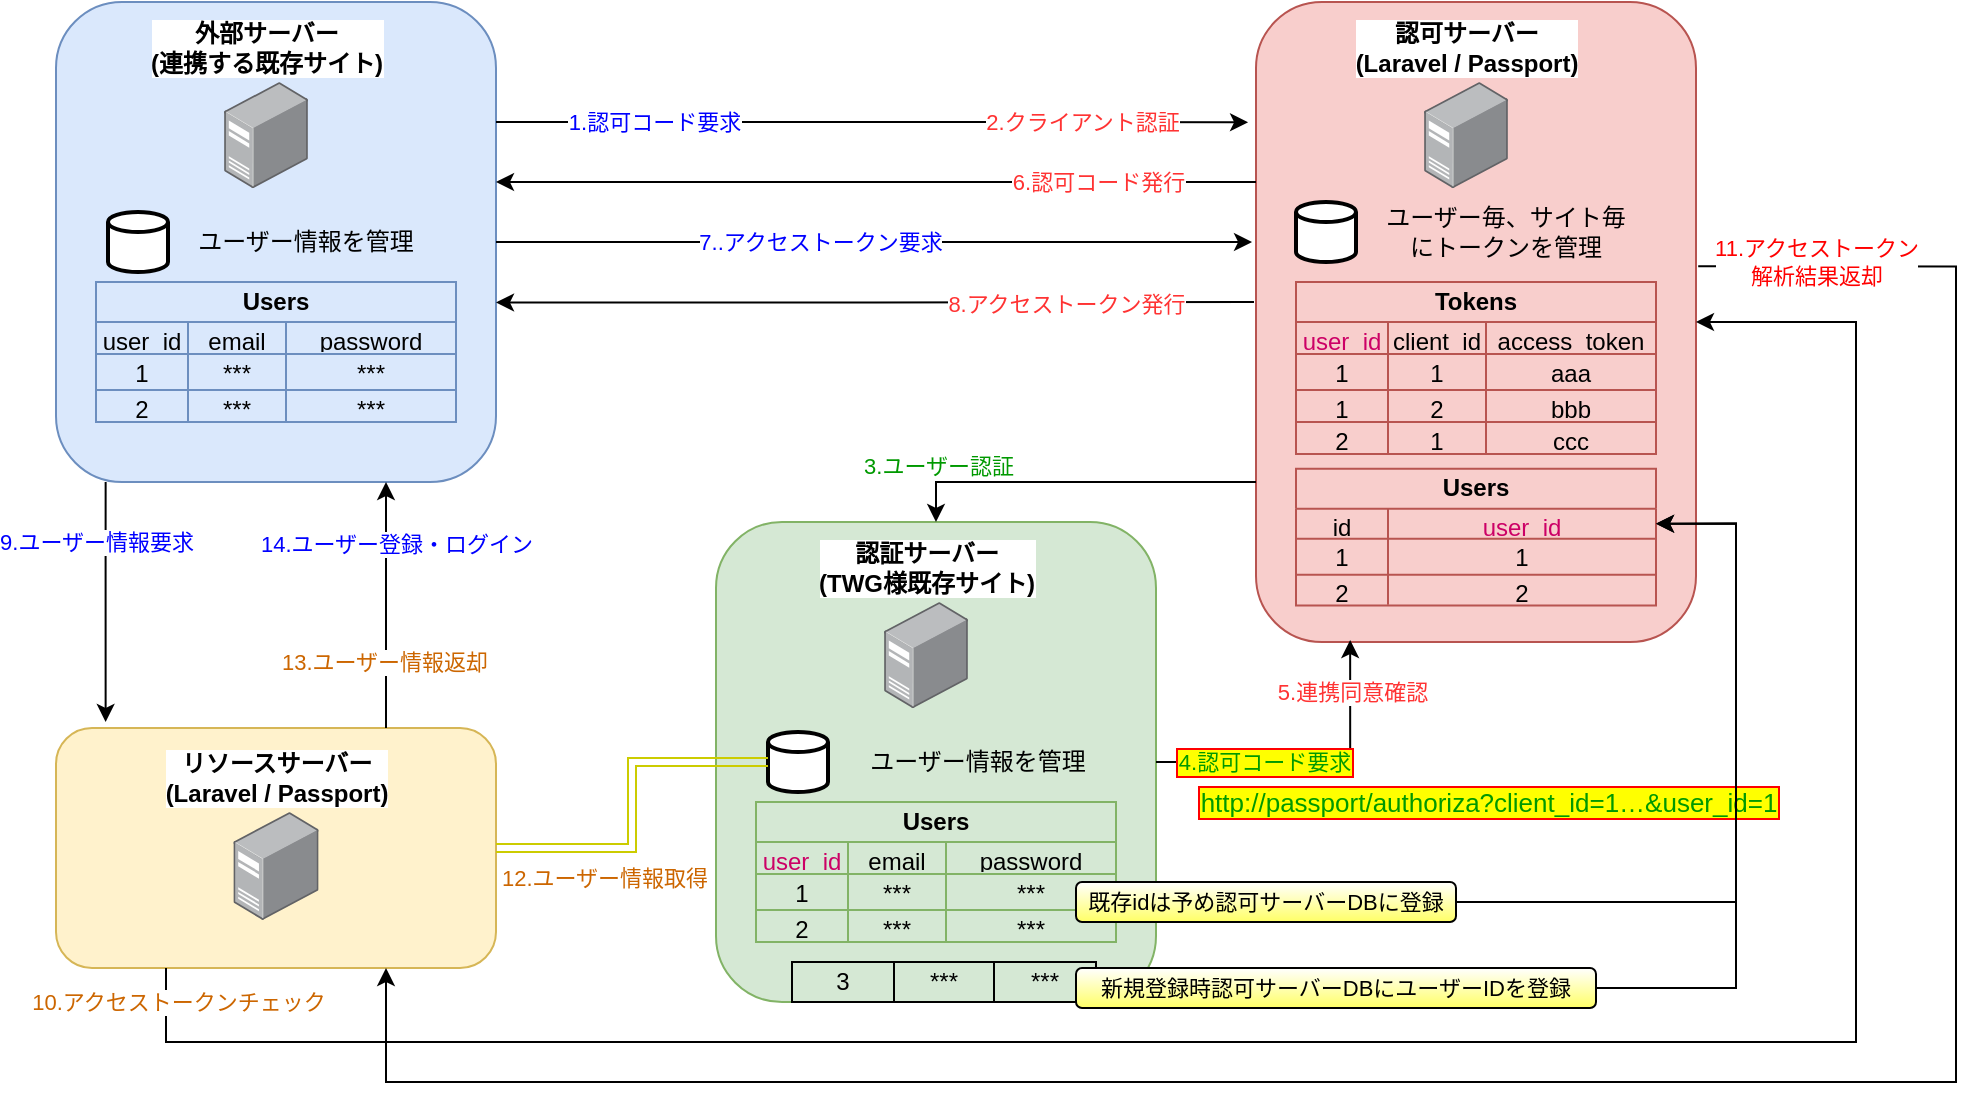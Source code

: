 <mxfile version="13.9.7" type="device"><diagram id="AtajZji_H-ze_EgIL12_" name="Page-1"><mxGraphModel dx="1422" dy="705" grid="1" gridSize="10" guides="1" tooltips="1" connect="1" arrows="1" fold="1" page="1" pageScale="1" pageWidth="827" pageHeight="1169" math="0" shadow="0"><root><mxCell id="0"/><mxCell id="1" parent="0"/><mxCell id="fhlVzqpPCK5Ox--r4fCG-181" value="" style="group" parent="1" vertex="1" connectable="0"><mxGeometry x="40" y="360" width="220" height="123" as="geometry"/></mxCell><mxCell id="fhlVzqpPCK5Ox--r4fCG-166" value="" style="rounded=1;whiteSpace=wrap;html=1;fillColor=#fff2cc;fontSize=11;strokeColor=#d6b656;fontStyle=1" parent="fhlVzqpPCK5Ox--r4fCG-181" vertex="1"><mxGeometry y="3" width="220" height="120" as="geometry"/></mxCell><mxCell id="fhlVzqpPCK5Ox--r4fCG-2" value="リソースサーバー&lt;br&gt;(Laravel / Passport)" style="points=[];aspect=fixed;html=1;align=center;shadow=0;dashed=0;image;image=img/lib/allied_telesis/computer_and_terminals/Server_Desktop.svg;labelPosition=center;verticalLabelPosition=top;verticalAlign=bottom;fontStyle=1" parent="fhlVzqpPCK5Ox--r4fCG-181" vertex="1"><mxGeometry x="88.7" y="45" width="42.6" height="54" as="geometry"/></mxCell><mxCell id="fhlVzqpPCK5Ox--r4fCG-70" value="" style="group;perimeterSpacing=0;rounded=1;fontStyle=0" parent="1" vertex="1" connectable="0"><mxGeometry x="660" y="20" width="200" height="320" as="geometry"/></mxCell><mxCell id="fhlVzqpPCK5Ox--r4fCG-71" value="" style="rounded=1;whiteSpace=wrap;html=1;fillColor=#f8cecc;strokeColor=#b85450;" parent="fhlVzqpPCK5Ox--r4fCG-70" vertex="1"><mxGeometry x="-20" y="-20" width="220" height="320" as="geometry"/></mxCell><mxCell id="fhlVzqpPCK5Ox--r4fCG-1" value="認可サーバー&lt;br&gt;(Laravel / Passport)" style="points=[];aspect=fixed;html=1;align=center;shadow=0;dashed=0;image;image=img/lib/allied_telesis/computer_and_terminals/Server_Desktop.svg;labelPosition=center;verticalLabelPosition=top;verticalAlign=bottom;fontStyle=1" parent="fhlVzqpPCK5Ox--r4fCG-70" vertex="1"><mxGeometry x="64.05" y="20" width="41.902" height="53.115" as="geometry"/></mxCell><mxCell id="fhlVzqpPCK5Ox--r4fCG-66" value="" style="group" parent="fhlVzqpPCK5Ox--r4fCG-70" vertex="1" connectable="0"><mxGeometry y="80" width="180.0" height="126" as="geometry"/></mxCell><mxCell id="fhlVzqpPCK5Ox--r4fCG-40" value="Tokens" style="shape=table;html=1;whiteSpace=wrap;startSize=20;container=1;collapsible=0;childLayout=tableLayout;fontStyle=1;align=center;fillColor=#f8cecc;strokeColor=#b85450;" parent="fhlVzqpPCK5Ox--r4fCG-66" vertex="1"><mxGeometry y="40" width="180.0" height="86" as="geometry"/></mxCell><mxCell id="fhlVzqpPCK5Ox--r4fCG-41" value="" style="shape=partialRectangle;html=1;whiteSpace=wrap;collapsible=0;dropTarget=0;pointerEvents=0;fillColor=none;top=0;left=0;bottom=0;right=0;points=[[0,0.5],[1,0.5]];portConstraint=eastwest;" parent="fhlVzqpPCK5Ox--r4fCG-40" vertex="1"><mxGeometry y="20" width="180.0" height="16" as="geometry"/></mxCell><mxCell id="fhlVzqpPCK5Ox--r4fCG-42" value="user_id" style="shape=partialRectangle;html=1;whiteSpace=wrap;connectable=0;fillColor=none;top=0;left=0;bottom=0;right=0;overflow=hidden;fontColor=#CC0066;" parent="fhlVzqpPCK5Ox--r4fCG-41" vertex="1"><mxGeometry width="46" height="16" as="geometry"/></mxCell><mxCell id="fhlVzqpPCK5Ox--r4fCG-43" value="client_id" style="shape=partialRectangle;html=1;whiteSpace=wrap;connectable=0;fillColor=none;top=0;left=0;bottom=0;right=0;overflow=hidden;" parent="fhlVzqpPCK5Ox--r4fCG-41" vertex="1"><mxGeometry x="46" width="49" height="16" as="geometry"/></mxCell><mxCell id="fhlVzqpPCK5Ox--r4fCG-44" value="access_token" style="shape=partialRectangle;html=1;whiteSpace=wrap;connectable=0;fillColor=none;top=0;left=0;bottom=0;right=0;overflow=hidden;" parent="fhlVzqpPCK5Ox--r4fCG-41" vertex="1"><mxGeometry x="95" width="85" height="16" as="geometry"/></mxCell><mxCell id="fhlVzqpPCK5Ox--r4fCG-45" value="" style="shape=partialRectangle;html=1;whiteSpace=wrap;collapsible=0;dropTarget=0;pointerEvents=0;fillColor=none;top=0;left=0;bottom=0;right=0;points=[[0,0.5],[1,0.5]];portConstraint=eastwest;" parent="fhlVzqpPCK5Ox--r4fCG-40" vertex="1"><mxGeometry y="36" width="180.0" height="18" as="geometry"/></mxCell><mxCell id="fhlVzqpPCK5Ox--r4fCG-46" value="1" style="shape=partialRectangle;html=1;whiteSpace=wrap;connectable=0;fillColor=none;top=0;left=0;bottom=0;right=0;overflow=hidden;" parent="fhlVzqpPCK5Ox--r4fCG-45" vertex="1"><mxGeometry width="46" height="18" as="geometry"/></mxCell><mxCell id="fhlVzqpPCK5Ox--r4fCG-47" value="1" style="shape=partialRectangle;html=1;whiteSpace=wrap;connectable=0;fillColor=none;top=0;left=0;bottom=0;right=0;overflow=hidden;" parent="fhlVzqpPCK5Ox--r4fCG-45" vertex="1"><mxGeometry x="46" width="49" height="18" as="geometry"/></mxCell><mxCell id="fhlVzqpPCK5Ox--r4fCG-48" value="aaa" style="shape=partialRectangle;html=1;whiteSpace=wrap;connectable=0;fillColor=none;top=0;left=0;bottom=0;right=0;overflow=hidden;" parent="fhlVzqpPCK5Ox--r4fCG-45" vertex="1"><mxGeometry x="95" width="85" height="18" as="geometry"/></mxCell><mxCell id="fhlVzqpPCK5Ox--r4fCG-49" value="" style="shape=partialRectangle;html=1;whiteSpace=wrap;collapsible=0;dropTarget=0;pointerEvents=0;fillColor=none;top=0;left=0;bottom=0;right=0;points=[[0,0.5],[1,0.5]];portConstraint=eastwest;" parent="fhlVzqpPCK5Ox--r4fCG-40" vertex="1"><mxGeometry y="54" width="180.0" height="16" as="geometry"/></mxCell><mxCell id="fhlVzqpPCK5Ox--r4fCG-50" value="1" style="shape=partialRectangle;html=1;whiteSpace=wrap;connectable=0;fillColor=none;top=0;left=0;bottom=0;right=0;overflow=hidden;" parent="fhlVzqpPCK5Ox--r4fCG-49" vertex="1"><mxGeometry width="46" height="16" as="geometry"/></mxCell><mxCell id="fhlVzqpPCK5Ox--r4fCG-51" value="2" style="shape=partialRectangle;html=1;whiteSpace=wrap;connectable=0;fillColor=none;top=0;left=0;bottom=0;right=0;overflow=hidden;" parent="fhlVzqpPCK5Ox--r4fCG-49" vertex="1"><mxGeometry x="46" width="49" height="16" as="geometry"/></mxCell><mxCell id="fhlVzqpPCK5Ox--r4fCG-52" value="bbb" style="shape=partialRectangle;html=1;whiteSpace=wrap;connectable=0;fillColor=none;top=0;left=0;bottom=0;right=0;overflow=hidden;" parent="fhlVzqpPCK5Ox--r4fCG-49" vertex="1"><mxGeometry x="95" width="85" height="16" as="geometry"/></mxCell><mxCell id="fhlVzqpPCK5Ox--r4fCG-61" style="shape=partialRectangle;html=1;whiteSpace=wrap;collapsible=0;dropTarget=0;pointerEvents=0;fillColor=none;top=0;left=0;bottom=0;right=0;points=[[0,0.5],[1,0.5]];portConstraint=eastwest;" parent="fhlVzqpPCK5Ox--r4fCG-40" vertex="1"><mxGeometry y="70" width="180.0" height="16" as="geometry"/></mxCell><mxCell id="fhlVzqpPCK5Ox--r4fCG-62" value="2" style="shape=partialRectangle;html=1;whiteSpace=wrap;connectable=0;fillColor=none;top=0;left=0;bottom=0;right=0;overflow=hidden;" parent="fhlVzqpPCK5Ox--r4fCG-61" vertex="1"><mxGeometry width="46" height="16" as="geometry"/></mxCell><mxCell id="fhlVzqpPCK5Ox--r4fCG-63" value="1" style="shape=partialRectangle;html=1;whiteSpace=wrap;connectable=0;fillColor=none;top=0;left=0;bottom=0;right=0;overflow=hidden;" parent="fhlVzqpPCK5Ox--r4fCG-61" vertex="1"><mxGeometry x="46" width="49" height="16" as="geometry"/></mxCell><mxCell id="fhlVzqpPCK5Ox--r4fCG-64" value="ccc" style="shape=partialRectangle;html=1;whiteSpace=wrap;connectable=0;fillColor=none;top=0;left=0;bottom=0;right=0;overflow=hidden;" parent="fhlVzqpPCK5Ox--r4fCG-61" vertex="1"><mxGeometry x="95" width="85" height="16" as="geometry"/></mxCell><mxCell id="fhlVzqpPCK5Ox--r4fCG-24" value="" style="strokeWidth=2;html=1;shape=mxgraph.flowchart.database;whiteSpace=wrap;" parent="fhlVzqpPCK5Ox--r4fCG-66" vertex="1"><mxGeometry width="30.0" height="30" as="geometry"/></mxCell><mxCell id="fhlVzqpPCK5Ox--r4fCG-65" value="ユーザー毎、サイト毎にトークンを管理" style="text;html=1;strokeColor=none;fillColor=none;align=center;verticalAlign=middle;whiteSpace=wrap;rounded=0;" parent="fhlVzqpPCK5Ox--r4fCG-66" vertex="1"><mxGeometry x="40.0" y="5" width="130" height="20" as="geometry"/></mxCell><mxCell id="LcXwO_Hx7B_hK0EqABVc-65" value="Users" style="shape=table;html=1;whiteSpace=wrap;startSize=20;container=1;collapsible=0;childLayout=tableLayout;fontStyle=1;align=center;fillColor=#f8cecc;strokeColor=#b85450;" vertex="1" parent="fhlVzqpPCK5Ox--r4fCG-70"><mxGeometry y="213.333" width="180.0" height="68.394" as="geometry"/></mxCell><mxCell id="LcXwO_Hx7B_hK0EqABVc-66" value="" style="shape=partialRectangle;html=1;whiteSpace=wrap;collapsible=0;dropTarget=0;pointerEvents=0;fillColor=none;top=0;left=0;bottom=0;right=0;points=[[0,0.5],[1,0.5]];portConstraint=eastwest;" vertex="1" parent="LcXwO_Hx7B_hK0EqABVc-65"><mxGeometry y="20" width="180.0" height="15" as="geometry"/></mxCell><mxCell id="LcXwO_Hx7B_hK0EqABVc-67" value="id" style="shape=partialRectangle;html=1;whiteSpace=wrap;connectable=0;fillColor=none;top=0;left=0;bottom=0;right=0;overflow=hidden;" vertex="1" parent="LcXwO_Hx7B_hK0EqABVc-66"><mxGeometry width="46" height="15" as="geometry"/></mxCell><mxCell id="LcXwO_Hx7B_hK0EqABVc-68" value="&lt;font color=&quot;#cc0066&quot;&gt;user_id&lt;/font&gt;" style="shape=partialRectangle;html=1;whiteSpace=wrap;connectable=0;fillColor=none;top=0;left=0;bottom=0;right=0;overflow=hidden;fontColor=#FF0080;" vertex="1" parent="LcXwO_Hx7B_hK0EqABVc-66"><mxGeometry x="46" width="134" height="15" as="geometry"/></mxCell><mxCell id="LcXwO_Hx7B_hK0EqABVc-69" value="" style="shape=partialRectangle;html=1;whiteSpace=wrap;collapsible=0;dropTarget=0;pointerEvents=0;fillColor=none;top=0;left=0;bottom=0;right=0;points=[[0,0.5],[1,0.5]];portConstraint=eastwest;" vertex="1" parent="LcXwO_Hx7B_hK0EqABVc-65"><mxGeometry y="35" width="180.0" height="18" as="geometry"/></mxCell><mxCell id="LcXwO_Hx7B_hK0EqABVc-70" value="1" style="shape=partialRectangle;html=1;whiteSpace=wrap;connectable=0;fillColor=none;top=0;left=0;bottom=0;right=0;overflow=hidden;" vertex="1" parent="LcXwO_Hx7B_hK0EqABVc-69"><mxGeometry width="46" height="18" as="geometry"/></mxCell><mxCell id="LcXwO_Hx7B_hK0EqABVc-71" value="1" style="shape=partialRectangle;html=1;whiteSpace=wrap;connectable=0;fillColor=none;top=0;left=0;bottom=0;right=0;overflow=hidden;" vertex="1" parent="LcXwO_Hx7B_hK0EqABVc-69"><mxGeometry x="46" width="134" height="18" as="geometry"/></mxCell><mxCell id="LcXwO_Hx7B_hK0EqABVc-72" value="" style="shape=partialRectangle;html=1;whiteSpace=wrap;collapsible=0;dropTarget=0;pointerEvents=0;fillColor=none;top=0;left=0;bottom=0;right=0;points=[[0,0.5],[1,0.5]];portConstraint=eastwest;" vertex="1" parent="LcXwO_Hx7B_hK0EqABVc-65"><mxGeometry y="53" width="180.0" height="15" as="geometry"/></mxCell><mxCell id="LcXwO_Hx7B_hK0EqABVc-73" value="2" style="shape=partialRectangle;html=1;whiteSpace=wrap;connectable=0;fillColor=none;top=0;left=0;bottom=0;right=0;overflow=hidden;" vertex="1" parent="LcXwO_Hx7B_hK0EqABVc-72"><mxGeometry width="46" height="15" as="geometry"/></mxCell><mxCell id="LcXwO_Hx7B_hK0EqABVc-74" value="2" style="shape=partialRectangle;html=1;whiteSpace=wrap;connectable=0;fillColor=none;top=0;left=0;bottom=0;right=0;overflow=hidden;" vertex="1" parent="LcXwO_Hx7B_hK0EqABVc-72"><mxGeometry x="46" width="134" height="15" as="geometry"/></mxCell><mxCell id="fhlVzqpPCK5Ox--r4fCG-97" value="" style="group;perimeterSpacing=0;rounded=1;" parent="1" vertex="1" connectable="0"><mxGeometry x="390" y="280" width="216" height="250" as="geometry"/></mxCell><mxCell id="fhlVzqpPCK5Ox--r4fCG-98" value="" style="rounded=1;whiteSpace=wrap;html=1;fillColor=#d5e8d4;strokeColor=#82b366;" parent="fhlVzqpPCK5Ox--r4fCG-97" vertex="1"><mxGeometry x="-20" y="-20" width="220" height="240" as="geometry"/></mxCell><mxCell id="fhlVzqpPCK5Ox--r4fCG-99" value="認証サーバー&lt;br&gt;(TWG様既存サイト)" style="points=[];aspect=fixed;html=1;align=center;shadow=0;dashed=0;image;image=img/lib/allied_telesis/computer_and_terminals/Server_Desktop.svg;labelPosition=center;verticalLabelPosition=top;verticalAlign=bottom;fontStyle=1" parent="fhlVzqpPCK5Ox--r4fCG-97" vertex="1"><mxGeometry x="64.05" y="20" width="41.902" height="53.115" as="geometry"/></mxCell><mxCell id="fhlVzqpPCK5Ox--r4fCG-100" value="" style="group" parent="fhlVzqpPCK5Ox--r4fCG-97" vertex="1" connectable="0"><mxGeometry y="80" width="180.0" height="126" as="geometry"/></mxCell><mxCell id="fhlVzqpPCK5Ox--r4fCG-101" value="Users" style="shape=table;html=1;whiteSpace=wrap;startSize=20;container=1;collapsible=0;childLayout=tableLayout;fontStyle=1;align=center;fillColor=#d5e8d4;strokeColor=#82b366;" parent="fhlVzqpPCK5Ox--r4fCG-100" vertex="1"><mxGeometry y="40" width="180.0" height="70" as="geometry"/></mxCell><mxCell id="fhlVzqpPCK5Ox--r4fCG-102" value="" style="shape=partialRectangle;html=1;whiteSpace=wrap;collapsible=0;dropTarget=0;pointerEvents=0;fillColor=none;top=0;left=0;bottom=0;right=0;points=[[0,0.5],[1,0.5]];portConstraint=eastwest;" parent="fhlVzqpPCK5Ox--r4fCG-101" vertex="1"><mxGeometry y="20" width="180.0" height="16" as="geometry"/></mxCell><mxCell id="fhlVzqpPCK5Ox--r4fCG-103" value="user_id" style="shape=partialRectangle;html=1;whiteSpace=wrap;connectable=0;fillColor=none;top=0;left=0;bottom=0;right=0;overflow=hidden;fontColor=#CC0066;" parent="fhlVzqpPCK5Ox--r4fCG-102" vertex="1"><mxGeometry width="46" height="16" as="geometry"/></mxCell><mxCell id="fhlVzqpPCK5Ox--r4fCG-104" value="email" style="shape=partialRectangle;html=1;whiteSpace=wrap;connectable=0;fillColor=none;top=0;left=0;bottom=0;right=0;overflow=hidden;" parent="fhlVzqpPCK5Ox--r4fCG-102" vertex="1"><mxGeometry x="46" width="49" height="16" as="geometry"/></mxCell><mxCell id="fhlVzqpPCK5Ox--r4fCG-105" value="password" style="shape=partialRectangle;html=1;whiteSpace=wrap;connectable=0;fillColor=none;top=0;left=0;bottom=0;right=0;overflow=hidden;" parent="fhlVzqpPCK5Ox--r4fCG-102" vertex="1"><mxGeometry x="95" width="85" height="16" as="geometry"/></mxCell><mxCell id="fhlVzqpPCK5Ox--r4fCG-106" value="" style="shape=partialRectangle;html=1;whiteSpace=wrap;collapsible=0;dropTarget=0;pointerEvents=0;fillColor=none;top=0;left=0;bottom=0;right=0;points=[[0,0.5],[1,0.5]];portConstraint=eastwest;" parent="fhlVzqpPCK5Ox--r4fCG-101" vertex="1"><mxGeometry y="36" width="180.0" height="18" as="geometry"/></mxCell><mxCell id="fhlVzqpPCK5Ox--r4fCG-107" value="1" style="shape=partialRectangle;html=1;whiteSpace=wrap;connectable=0;fillColor=none;top=0;left=0;bottom=0;right=0;overflow=hidden;" parent="fhlVzqpPCK5Ox--r4fCG-106" vertex="1"><mxGeometry width="46" height="18" as="geometry"/></mxCell><mxCell id="fhlVzqpPCK5Ox--r4fCG-108" value="***" style="shape=partialRectangle;html=1;whiteSpace=wrap;connectable=0;fillColor=none;top=0;left=0;bottom=0;right=0;overflow=hidden;" parent="fhlVzqpPCK5Ox--r4fCG-106" vertex="1"><mxGeometry x="46" width="49" height="18" as="geometry"/></mxCell><mxCell id="fhlVzqpPCK5Ox--r4fCG-109" value="***" style="shape=partialRectangle;html=1;whiteSpace=wrap;connectable=0;fillColor=none;top=0;left=0;bottom=0;right=0;overflow=hidden;" parent="fhlVzqpPCK5Ox--r4fCG-106" vertex="1"><mxGeometry x="95" width="85" height="18" as="geometry"/></mxCell><mxCell id="fhlVzqpPCK5Ox--r4fCG-110" value="" style="shape=partialRectangle;html=1;whiteSpace=wrap;collapsible=0;dropTarget=0;pointerEvents=0;fillColor=none;top=0;left=0;bottom=0;right=0;points=[[0,0.5],[1,0.5]];portConstraint=eastwest;" parent="fhlVzqpPCK5Ox--r4fCG-101" vertex="1"><mxGeometry y="54" width="180.0" height="16" as="geometry"/></mxCell><mxCell id="fhlVzqpPCK5Ox--r4fCG-111" value="2" style="shape=partialRectangle;html=1;whiteSpace=wrap;connectable=0;fillColor=none;top=0;left=0;bottom=0;right=0;overflow=hidden;" parent="fhlVzqpPCK5Ox--r4fCG-110" vertex="1"><mxGeometry width="46" height="16" as="geometry"/></mxCell><mxCell id="fhlVzqpPCK5Ox--r4fCG-112" value="***" style="shape=partialRectangle;html=1;whiteSpace=wrap;connectable=0;fillColor=none;top=0;left=0;bottom=0;right=0;overflow=hidden;" parent="fhlVzqpPCK5Ox--r4fCG-110" vertex="1"><mxGeometry x="46" width="49" height="16" as="geometry"/></mxCell><mxCell id="fhlVzqpPCK5Ox--r4fCG-113" value="***" style="shape=partialRectangle;html=1;whiteSpace=wrap;connectable=0;fillColor=none;top=0;left=0;bottom=0;right=0;overflow=hidden;" parent="fhlVzqpPCK5Ox--r4fCG-110" vertex="1"><mxGeometry x="95" width="85" height="16" as="geometry"/></mxCell><mxCell id="fhlVzqpPCK5Ox--r4fCG-119" value="ユーザー情報を管理" style="text;html=1;strokeColor=none;fillColor=none;align=center;verticalAlign=middle;whiteSpace=wrap;rounded=0;" parent="fhlVzqpPCK5Ox--r4fCG-97" vertex="1"><mxGeometry x="46.0" y="90" width="130" height="20" as="geometry"/></mxCell><mxCell id="fhlVzqpPCK5Ox--r4fCG-118" value="" style="strokeWidth=2;html=1;shape=mxgraph.flowchart.database;whiteSpace=wrap;" parent="fhlVzqpPCK5Ox--r4fCG-97" vertex="1"><mxGeometry x="6" y="85" width="30.0" height="30" as="geometry"/></mxCell><mxCell id="LcXwO_Hx7B_hK0EqABVc-17" value="" style="shape=table;html=1;whiteSpace=wrap;startSize=0;container=1;collapsible=0;childLayout=tableLayout;labelBackgroundColor=#FFFF33;fillColor=none;" vertex="1" parent="fhlVzqpPCK5Ox--r4fCG-97"><mxGeometry x="18" y="200" width="152" height="20" as="geometry"/></mxCell><mxCell id="LcXwO_Hx7B_hK0EqABVc-18" value="" style="shape=partialRectangle;html=1;whiteSpace=wrap;collapsible=0;dropTarget=0;pointerEvents=0;fillColor=none;top=0;left=0;bottom=0;right=0;points=[[0,0.5],[1,0.5]];portConstraint=eastwest;" vertex="1" parent="LcXwO_Hx7B_hK0EqABVc-17"><mxGeometry width="152" height="20" as="geometry"/></mxCell><mxCell id="LcXwO_Hx7B_hK0EqABVc-19" value="3" style="shape=partialRectangle;html=1;whiteSpace=wrap;connectable=0;fillColor=none;top=0;left=0;bottom=0;right=0;overflow=hidden;" vertex="1" parent="LcXwO_Hx7B_hK0EqABVc-18"><mxGeometry width="51" height="20" as="geometry"/></mxCell><mxCell id="LcXwO_Hx7B_hK0EqABVc-20" value="***" style="shape=partialRectangle;html=1;whiteSpace=wrap;connectable=0;fillColor=none;top=0;left=0;bottom=0;right=0;overflow=hidden;" vertex="1" parent="LcXwO_Hx7B_hK0EqABVc-18"><mxGeometry x="51" width="50" height="20" as="geometry"/></mxCell><mxCell id="LcXwO_Hx7B_hK0EqABVc-21" value="***" style="shape=partialRectangle;html=1;whiteSpace=wrap;connectable=0;fillColor=none;top=0;left=0;bottom=0;right=0;overflow=hidden;" vertex="1" parent="LcXwO_Hx7B_hK0EqABVc-18"><mxGeometry x="101" width="51" height="20" as="geometry"/></mxCell><mxCell id="fhlVzqpPCK5Ox--r4fCG-121" value="" style="group;perimeterSpacing=0;rounded=1;" parent="1" vertex="1" connectable="0"><mxGeometry x="60" y="20" width="200" height="250" as="geometry"/></mxCell><mxCell id="fhlVzqpPCK5Ox--r4fCG-122" value="" style="rounded=1;whiteSpace=wrap;html=1;fillColor=#dae8fc;strokeColor=#6c8ebf;" parent="fhlVzqpPCK5Ox--r4fCG-121" vertex="1"><mxGeometry x="-20" y="-20" width="220" height="240" as="geometry"/></mxCell><mxCell id="fhlVzqpPCK5Ox--r4fCG-123" value="外部サーバー&lt;br&gt;(連携する既存サイト)" style="points=[];aspect=fixed;html=1;align=center;shadow=0;dashed=0;image;image=img/lib/allied_telesis/computer_and_terminals/Server_Desktop.svg;labelPosition=center;verticalLabelPosition=top;verticalAlign=bottom;fontStyle=1" parent="fhlVzqpPCK5Ox--r4fCG-121" vertex="1"><mxGeometry x="64.05" y="20" width="41.902" height="53.115" as="geometry"/></mxCell><mxCell id="fhlVzqpPCK5Ox--r4fCG-124" value="" style="group" parent="fhlVzqpPCK5Ox--r4fCG-121" vertex="1" connectable="0"><mxGeometry y="80" width="180.0" height="126" as="geometry"/></mxCell><mxCell id="fhlVzqpPCK5Ox--r4fCG-125" value="Users" style="shape=table;html=1;whiteSpace=wrap;startSize=20;container=1;collapsible=0;childLayout=tableLayout;fontStyle=1;align=center;fillColor=#dae8fc;strokeColor=#6c8ebf;" parent="fhlVzqpPCK5Ox--r4fCG-124" vertex="1"><mxGeometry y="40" width="180.0" height="70" as="geometry"/></mxCell><mxCell id="fhlVzqpPCK5Ox--r4fCG-126" value="" style="shape=partialRectangle;html=1;whiteSpace=wrap;collapsible=0;dropTarget=0;pointerEvents=0;fillColor=none;top=0;left=0;bottom=0;right=0;points=[[0,0.5],[1,0.5]];portConstraint=eastwest;" parent="fhlVzqpPCK5Ox--r4fCG-125" vertex="1"><mxGeometry y="20" width="180.0" height="16" as="geometry"/></mxCell><mxCell id="fhlVzqpPCK5Ox--r4fCG-127" value="user_id" style="shape=partialRectangle;html=1;whiteSpace=wrap;connectable=0;fillColor=none;top=0;left=0;bottom=0;right=0;overflow=hidden;" parent="fhlVzqpPCK5Ox--r4fCG-126" vertex="1"><mxGeometry width="46" height="16" as="geometry"/></mxCell><mxCell id="fhlVzqpPCK5Ox--r4fCG-128" value="email" style="shape=partialRectangle;html=1;whiteSpace=wrap;connectable=0;fillColor=none;top=0;left=0;bottom=0;right=0;overflow=hidden;" parent="fhlVzqpPCK5Ox--r4fCG-126" vertex="1"><mxGeometry x="46" width="49" height="16" as="geometry"/></mxCell><mxCell id="fhlVzqpPCK5Ox--r4fCG-129" value="password" style="shape=partialRectangle;html=1;whiteSpace=wrap;connectable=0;fillColor=none;top=0;left=0;bottom=0;right=0;overflow=hidden;" parent="fhlVzqpPCK5Ox--r4fCG-126" vertex="1"><mxGeometry x="95" width="85" height="16" as="geometry"/></mxCell><mxCell id="fhlVzqpPCK5Ox--r4fCG-130" value="" style="shape=partialRectangle;html=1;whiteSpace=wrap;collapsible=0;dropTarget=0;pointerEvents=0;fillColor=none;top=0;left=0;bottom=0;right=0;points=[[0,0.5],[1,0.5]];portConstraint=eastwest;" parent="fhlVzqpPCK5Ox--r4fCG-125" vertex="1"><mxGeometry y="36" width="180.0" height="18" as="geometry"/></mxCell><mxCell id="fhlVzqpPCK5Ox--r4fCG-131" value="1" style="shape=partialRectangle;html=1;whiteSpace=wrap;connectable=0;fillColor=none;top=0;left=0;bottom=0;right=0;overflow=hidden;" parent="fhlVzqpPCK5Ox--r4fCG-130" vertex="1"><mxGeometry width="46" height="18" as="geometry"/></mxCell><mxCell id="fhlVzqpPCK5Ox--r4fCG-132" value="***" style="shape=partialRectangle;html=1;whiteSpace=wrap;connectable=0;fillColor=none;top=0;left=0;bottom=0;right=0;overflow=hidden;" parent="fhlVzqpPCK5Ox--r4fCG-130" vertex="1"><mxGeometry x="46" width="49" height="18" as="geometry"/></mxCell><mxCell id="fhlVzqpPCK5Ox--r4fCG-133" value="***" style="shape=partialRectangle;html=1;whiteSpace=wrap;connectable=0;fillColor=none;top=0;left=0;bottom=0;right=0;overflow=hidden;" parent="fhlVzqpPCK5Ox--r4fCG-130" vertex="1"><mxGeometry x="95" width="85" height="18" as="geometry"/></mxCell><mxCell id="fhlVzqpPCK5Ox--r4fCG-134" value="" style="shape=partialRectangle;html=1;whiteSpace=wrap;collapsible=0;dropTarget=0;pointerEvents=0;fillColor=none;top=0;left=0;bottom=0;right=0;points=[[0,0.5],[1,0.5]];portConstraint=eastwest;" parent="fhlVzqpPCK5Ox--r4fCG-125" vertex="1"><mxGeometry y="54" width="180.0" height="16" as="geometry"/></mxCell><mxCell id="fhlVzqpPCK5Ox--r4fCG-135" value="2" style="shape=partialRectangle;html=1;whiteSpace=wrap;connectable=0;fillColor=none;top=0;left=0;bottom=0;right=0;overflow=hidden;" parent="fhlVzqpPCK5Ox--r4fCG-134" vertex="1"><mxGeometry width="46" height="16" as="geometry"/></mxCell><mxCell id="fhlVzqpPCK5Ox--r4fCG-136" value="***" style="shape=partialRectangle;html=1;whiteSpace=wrap;connectable=0;fillColor=none;top=0;left=0;bottom=0;right=0;overflow=hidden;" parent="fhlVzqpPCK5Ox--r4fCG-134" vertex="1"><mxGeometry x="46" width="49" height="16" as="geometry"/></mxCell><mxCell id="fhlVzqpPCK5Ox--r4fCG-137" value="***" style="shape=partialRectangle;html=1;whiteSpace=wrap;connectable=0;fillColor=none;top=0;left=0;bottom=0;right=0;overflow=hidden;" parent="fhlVzqpPCK5Ox--r4fCG-134" vertex="1"><mxGeometry x="95" width="85" height="16" as="geometry"/></mxCell><mxCell id="fhlVzqpPCK5Ox--r4fCG-139" value="ユーザー情報を管理" style="text;html=1;strokeColor=none;fillColor=none;align=center;verticalAlign=middle;whiteSpace=wrap;rounded=0;" parent="fhlVzqpPCK5Ox--r4fCG-121" vertex="1"><mxGeometry x="40.0" y="90" width="130" height="20" as="geometry"/></mxCell><mxCell id="fhlVzqpPCK5Ox--r4fCG-138" value="" style="strokeWidth=2;html=1;shape=mxgraph.flowchart.database;whiteSpace=wrap;" parent="fhlVzqpPCK5Ox--r4fCG-121" vertex="1"><mxGeometry x="6" y="85" width="30.0" height="30" as="geometry"/></mxCell><mxCell id="fhlVzqpPCK5Ox--r4fCG-144" style="edgeStyle=orthogonalEdgeStyle;rounded=0;orthogonalLoop=1;jettySize=auto;html=1;exitX=1;exitY=0.25;exitDx=0;exitDy=0;entryX=-0.018;entryY=0.188;entryDx=0;entryDy=0;fontColor=#0000FF;entryPerimeter=0;" parent="1" source="fhlVzqpPCK5Ox--r4fCG-122" target="fhlVzqpPCK5Ox--r4fCG-71" edge="1"><mxGeometry relative="1" as="geometry"/></mxCell><mxCell id="fhlVzqpPCK5Ox--r4fCG-146" value="1.認可コード要求" style="edgeLabel;html=1;align=center;verticalAlign=middle;resizable=0;points=[];fontColor=#0000FF;" parent="fhlVzqpPCK5Ox--r4fCG-144" vertex="1" connectable="0"><mxGeometry x="-0.763" relative="1" as="geometry"><mxPoint x="34.12" as="offset"/></mxGeometry></mxCell><mxCell id="fhlVzqpPCK5Ox--r4fCG-148" value="2.クライアント認証" style="edgeLabel;html=1;align=center;verticalAlign=middle;resizable=0;points=[];fontColor=#FF3333;" parent="fhlVzqpPCK5Ox--r4fCG-144" vertex="1" connectable="0"><mxGeometry x="0.727" relative="1" as="geometry"><mxPoint x="-32.0" as="offset"/></mxGeometry></mxCell><mxCell id="fhlVzqpPCK5Ox--r4fCG-147" style="edgeStyle=orthogonalEdgeStyle;rounded=0;orthogonalLoop=1;jettySize=auto;html=1;exitX=0;exitY=0.75;exitDx=0;exitDy=0;entryX=0.5;entryY=0;entryDx=0;entryDy=0;fontColor=#FFFF00;" parent="1" source="fhlVzqpPCK5Ox--r4fCG-71" target="fhlVzqpPCK5Ox--r4fCG-98" edge="1"><mxGeometry relative="1" as="geometry"/></mxCell><mxCell id="fhlVzqpPCK5Ox--r4fCG-150" value="&lt;font color=&quot;#009900&quot;&gt;3.ユーザー認証&lt;/font&gt;" style="edgeLabel;html=1;align=center;verticalAlign=middle;resizable=0;points=[];fontColor=#FF3333;" parent="fhlVzqpPCK5Ox--r4fCG-147" vertex="1" connectable="0"><mxGeometry x="0.771" relative="1" as="geometry"><mxPoint y="-8.0" as="offset"/></mxGeometry></mxCell><mxCell id="fhlVzqpPCK5Ox--r4fCG-151" style="edgeStyle=orthogonalEdgeStyle;rounded=0;orthogonalLoop=1;jettySize=auto;html=1;strokeColor=#000000;fontColor=#FF3333;exitX=1;exitY=0.5;exitDx=0;exitDy=0;startArrow=none;startFill=0;entryX=0.214;entryY=0.997;entryDx=0;entryDy=0;entryPerimeter=0;" parent="1" source="fhlVzqpPCK5Ox--r4fCG-98" target="fhlVzqpPCK5Ox--r4fCG-71" edge="1"><mxGeometry relative="1" as="geometry"/></mxCell><mxCell id="fhlVzqpPCK5Ox--r4fCG-152" value="4.認可コード要求" style="edgeLabel;html=1;align=center;verticalAlign=middle;resizable=0;points=[];fontSize=11;fontColor=#009900;labelBackgroundColor=#FFFF00;labelBorderColor=#FF0000;" parent="fhlVzqpPCK5Ox--r4fCG-151" vertex="1" connectable="0"><mxGeometry x="-0.732" relative="1" as="geometry"><mxPoint x="33" y="-0.01" as="offset"/></mxGeometry></mxCell><mxCell id="fhlVzqpPCK5Ox--r4fCG-162" value="5.連携同意確認" style="edgeLabel;html=1;align=center;verticalAlign=middle;resizable=0;points=[];fontSize=11;fontColor=#FF3333;" parent="fhlVzqpPCK5Ox--r4fCG-151" vertex="1" connectable="0"><mxGeometry x="0.81" y="-1" relative="1" as="geometry"><mxPoint y="11" as="offset"/></mxGeometry></mxCell><mxCell id="fhlVzqpPCK5Ox--r4fCG-154" style="edgeStyle=orthogonalEdgeStyle;rounded=0;orthogonalLoop=1;jettySize=auto;html=1;startArrow=none;startFill=0;strokeColor=#000000;fontSize=13;fontColor=#CCCC00;" parent="1" source="fhlVzqpPCK5Ox--r4fCG-71" target="fhlVzqpPCK5Ox--r4fCG-122" edge="1"><mxGeometry relative="1" as="geometry"><Array as="points"><mxPoint x="310" y="90"/><mxPoint x="310" y="90"/></Array></mxGeometry></mxCell><mxCell id="fhlVzqpPCK5Ox--r4fCG-155" value="6.認可コード発行" style="edgeLabel;html=1;align=center;verticalAlign=middle;resizable=0;points=[];fontSize=11;fontColor=#FF3333;" parent="fhlVzqpPCK5Ox--r4fCG-154" vertex="1" connectable="0"><mxGeometry x="-0.721" y="1" relative="1" as="geometry"><mxPoint x="-26.0" y="-1" as="offset"/></mxGeometry></mxCell><mxCell id="fhlVzqpPCK5Ox--r4fCG-157" style="edgeStyle=orthogonalEdgeStyle;rounded=0;orthogonalLoop=1;jettySize=auto;html=1;startArrow=classic;startFill=1;strokeColor=#000000;fontSize=13;fontColor=#CCCC00;exitX=-0.009;exitY=0.375;exitDx=0;exitDy=0;endArrow=none;endFill=0;exitPerimeter=0;" parent="1" source="fhlVzqpPCK5Ox--r4fCG-71" target="fhlVzqpPCK5Ox--r4fCG-122" edge="1"><mxGeometry relative="1" as="geometry"><mxPoint x="570" y="145" as="sourcePoint"/><mxPoint x="220" y="144.41" as="targetPoint"/><Array as="points"/></mxGeometry></mxCell><mxCell id="fhlVzqpPCK5Ox--r4fCG-164" value="7..アクセストークン要求" style="edgeLabel;html=1;align=center;verticalAlign=middle;resizable=0;points=[];fontSize=11;fontColor=#0000FF;" parent="fhlVzqpPCK5Ox--r4fCG-157" vertex="1" connectable="0"><mxGeometry x="-0.669" relative="1" as="geometry"><mxPoint x="-154" as="offset"/></mxGeometry></mxCell><mxCell id="fhlVzqpPCK5Ox--r4fCG-169" style="edgeStyle=orthogonalEdgeStyle;rounded=0;orthogonalLoop=1;jettySize=auto;html=1;entryX=0;entryY=0.5;entryDx=0;entryDy=0;entryPerimeter=0;startArrow=none;startFill=0;endArrow=classic;endFill=1;fontSize=11;fontColor=#FF3333;shape=link;strokeColor=#CCCC00;" parent="1" source="fhlVzqpPCK5Ox--r4fCG-166" target="fhlVzqpPCK5Ox--r4fCG-118" edge="1"><mxGeometry relative="1" as="geometry"/></mxCell><mxCell id="fhlVzqpPCK5Ox--r4fCG-178" value="12.ユーザー情報取得" style="edgeLabel;html=1;align=center;verticalAlign=middle;resizable=0;points=[];fontSize=11;fontColor=#CC6600;" parent="fhlVzqpPCK5Ox--r4fCG-169" vertex="1" connectable="0"><mxGeometry x="-0.263" y="1" relative="1" as="geometry"><mxPoint x="-11.76" y="15.94" as="offset"/></mxGeometry></mxCell><mxCell id="fhlVzqpPCK5Ox--r4fCG-183" style="edgeStyle=orthogonalEdgeStyle;rounded=0;orthogonalLoop=1;jettySize=auto;html=1;entryX=0.25;entryY=0;entryDx=0;entryDy=0;startArrow=none;startFill=0;endArrow=classic;endFill=1;strokeColor=#000000;fontSize=11;fontColor=#6600CC;" parent="1" edge="1"><mxGeometry relative="1" as="geometry"><mxPoint x="64.82" y="240" as="sourcePoint"/><mxPoint x="64.82" y="360" as="targetPoint"/><Array as="points"><mxPoint x="64.82" y="280"/><mxPoint x="64.82" y="280"/></Array></mxGeometry></mxCell><mxCell id="fhlVzqpPCK5Ox--r4fCG-193" value="9.ユーザー情報要求" style="edgeLabel;html=1;align=center;verticalAlign=middle;resizable=0;points=[];fontSize=11;fontColor=#0000FF;" parent="fhlVzqpPCK5Ox--r4fCG-183" vertex="1" connectable="0"><mxGeometry x="-0.332" y="-25" relative="1" as="geometry"><mxPoint x="20.2" y="-10" as="offset"/></mxGeometry></mxCell><mxCell id="fhlVzqpPCK5Ox--r4fCG-187" style="edgeStyle=orthogonalEdgeStyle;rounded=0;orthogonalLoop=1;jettySize=auto;html=1;exitX=0.75;exitY=0;exitDx=0;exitDy=0;entryX=0.75;entryY=1;entryDx=0;entryDy=0;startArrow=none;startFill=0;endArrow=classic;endFill=1;strokeColor=#000000;fontSize=11;fontColor=#009900;" parent="1" source="fhlVzqpPCK5Ox--r4fCG-166" target="fhlVzqpPCK5Ox--r4fCG-122" edge="1"><mxGeometry relative="1" as="geometry"/></mxCell><mxCell id="fhlVzqpPCK5Ox--r4fCG-188" value="14.ユーザー登録・ログイン" style="edgeLabel;html=1;align=center;verticalAlign=middle;resizable=0;points=[];fontSize=11;fontColor=#0000FF;" parent="fhlVzqpPCK5Ox--r4fCG-187" vertex="1" connectable="0"><mxGeometry x="0.713" relative="1" as="geometry"><mxPoint x="5" y="13.0" as="offset"/></mxGeometry></mxCell><mxCell id="iSsLcTQmFuAGEhxFdVW1-1" value="13.ユーザー情報返却" style="edgeLabel;html=1;align=center;verticalAlign=middle;resizable=0;points=[];fontColor=#CC6600;" parent="fhlVzqpPCK5Ox--r4fCG-187" vertex="1" connectable="0"><mxGeometry x="-0.7" y="1" relative="1" as="geometry"><mxPoint y="-15" as="offset"/></mxGeometry></mxCell><mxCell id="fhlVzqpPCK5Ox--r4fCG-189" style="edgeStyle=orthogonalEdgeStyle;rounded=0;orthogonalLoop=1;jettySize=auto;html=1;exitX=1;exitY=0.626;exitDx=0;exitDy=0;startArrow=classic;startFill=1;endArrow=none;endFill=0;strokeColor=#000000;fontSize=11;fontColor=#CC6600;exitPerimeter=0;" parent="1" source="fhlVzqpPCK5Ox--r4fCG-122" edge="1"><mxGeometry relative="1" as="geometry"><mxPoint x="639" y="150" as="targetPoint"/></mxGeometry></mxCell><mxCell id="fhlVzqpPCK5Ox--r4fCG-190" value="8.アクセストークン発行" style="edgeLabel;html=1;align=center;verticalAlign=middle;resizable=0;points=[];fontSize=11;fontColor=#FF3333;" parent="fhlVzqpPCK5Ox--r4fCG-189" vertex="1" connectable="0"><mxGeometry x="0.681" y="-1" relative="1" as="geometry"><mxPoint x="-33.7" as="offset"/></mxGeometry></mxCell><mxCell id="Xj9tq1uS8bFw1nGlsdBP-1" style="edgeStyle=orthogonalEdgeStyle;rounded=0;orthogonalLoop=1;jettySize=auto;html=1;exitX=0.25;exitY=1;exitDx=0;exitDy=0;entryX=1;entryY=0.5;entryDx=0;entryDy=0;" parent="1" source="fhlVzqpPCK5Ox--r4fCG-166" target="fhlVzqpPCK5Ox--r4fCG-71" edge="1"><mxGeometry relative="1" as="geometry"><Array as="points"><mxPoint x="95" y="520"/><mxPoint x="940" y="520"/><mxPoint x="940" y="160"/></Array></mxGeometry></mxCell><mxCell id="Xj9tq1uS8bFw1nGlsdBP-2" value="10.アクセストークンチェック" style="edgeLabel;html=1;align=center;verticalAlign=middle;resizable=0;points=[];fontColor=#CC6600;" parent="Xj9tq1uS8bFw1nGlsdBP-1" vertex="1" connectable="0"><mxGeometry x="-0.836" y="-3" relative="1" as="geometry"><mxPoint x="-66" y="-23" as="offset"/></mxGeometry></mxCell><mxCell id="Xj9tq1uS8bFw1nGlsdBP-3" style="edgeStyle=orthogonalEdgeStyle;rounded=0;orthogonalLoop=1;jettySize=auto;html=1;entryX=0.75;entryY=1;entryDx=0;entryDy=0;fontColor=#CC6600;exitX=1.005;exitY=0.413;exitDx=0;exitDy=0;exitPerimeter=0;" parent="1" source="fhlVzqpPCK5Ox--r4fCG-71" target="fhlVzqpPCK5Ox--r4fCG-166" edge="1"><mxGeometry relative="1" as="geometry"><Array as="points"><mxPoint x="990" y="132"/><mxPoint x="990" y="540"/><mxPoint x="205" y="540"/></Array><mxPoint x="860" y="180" as="sourcePoint"/></mxGeometry></mxCell><mxCell id="Xj9tq1uS8bFw1nGlsdBP-4" value="11.アクセストークン&lt;br&gt;解析結果返却" style="edgeLabel;html=1;align=center;verticalAlign=middle;resizable=0;points=[];fontColor=#FF0000;" parent="Xj9tq1uS8bFw1nGlsdBP-3" vertex="1" connectable="0"><mxGeometry x="-0.785" y="-1" relative="1" as="geometry"><mxPoint x="-69" y="-21.3" as="offset"/></mxGeometry></mxCell><mxCell id="LcXwO_Hx7B_hK0EqABVc-2" value="http://passport/authoriza?client_id=1…&amp;amp;user_id=1" style="text;html=1;align=center;verticalAlign=middle;resizable=0;points=[];autosize=1;fontSize=13;fontColor=#009900;labelBackgroundColor=#FFFF00;labelBorderColor=#FF0000;" vertex="1" parent="1"><mxGeometry x="606" y="390" width="300" height="20" as="geometry"/></mxCell><mxCell id="LcXwO_Hx7B_hK0EqABVc-75" style="edgeStyle=orthogonalEdgeStyle;rounded=0;orthogonalLoop=1;jettySize=auto;html=1;entryX=1;entryY=0.5;entryDx=0;entryDy=0;" edge="1" parent="1" source="LcXwO_Hx7B_hK0EqABVc-30" target="LcXwO_Hx7B_hK0EqABVc-66"><mxGeometry relative="1" as="geometry"><Array as="points"><mxPoint x="880" y="450"/><mxPoint x="880" y="261"/></Array></mxGeometry></mxCell><mxCell id="LcXwO_Hx7B_hK0EqABVc-30" value="既存idは予め認可サーバーDBに登録" style="rounded=1;whiteSpace=wrap;html=1;fontSize=11;gradientColor=#FFFF66;" vertex="1" parent="1"><mxGeometry x="550" y="440" width="190" height="20" as="geometry"/></mxCell><mxCell id="LcXwO_Hx7B_hK0EqABVc-76" style="edgeStyle=orthogonalEdgeStyle;rounded=0;orthogonalLoop=1;jettySize=auto;html=1;entryX=1;entryY=0.5;entryDx=0;entryDy=0;" edge="1" parent="1" source="LcXwO_Hx7B_hK0EqABVc-31" target="LcXwO_Hx7B_hK0EqABVc-66"><mxGeometry relative="1" as="geometry"><Array as="points"><mxPoint x="880" y="493"/><mxPoint x="880" y="261"/></Array></mxGeometry></mxCell><mxCell id="LcXwO_Hx7B_hK0EqABVc-31" value="新規登録時認可サーバーDBにユーザーIDを登録&lt;br&gt;" style="rounded=1;whiteSpace=wrap;html=1;fontSize=11;gradientColor=#FFFF66;" vertex="1" parent="1"><mxGeometry x="550" y="483" width="260" height="20" as="geometry"/></mxCell></root></mxGraphModel></diagram></mxfile>